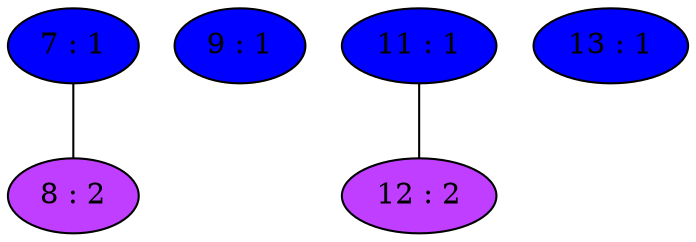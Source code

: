 strict graph {
7[label="7 : 1" style=filled fillcolor="blue1"];
7 -- 8
8[label="8 : 2" style=filled fillcolor="darkorchid1"];
8 -- 7
9[label="9 : 1" style=filled fillcolor="blue1"];
11[label="11 : 1" style=filled fillcolor="blue1"];
11 -- 12
12[label="12 : 2" style=filled fillcolor="darkorchid1"];
12 -- 11
13[label="13 : 1" style=filled fillcolor="blue1"];
}